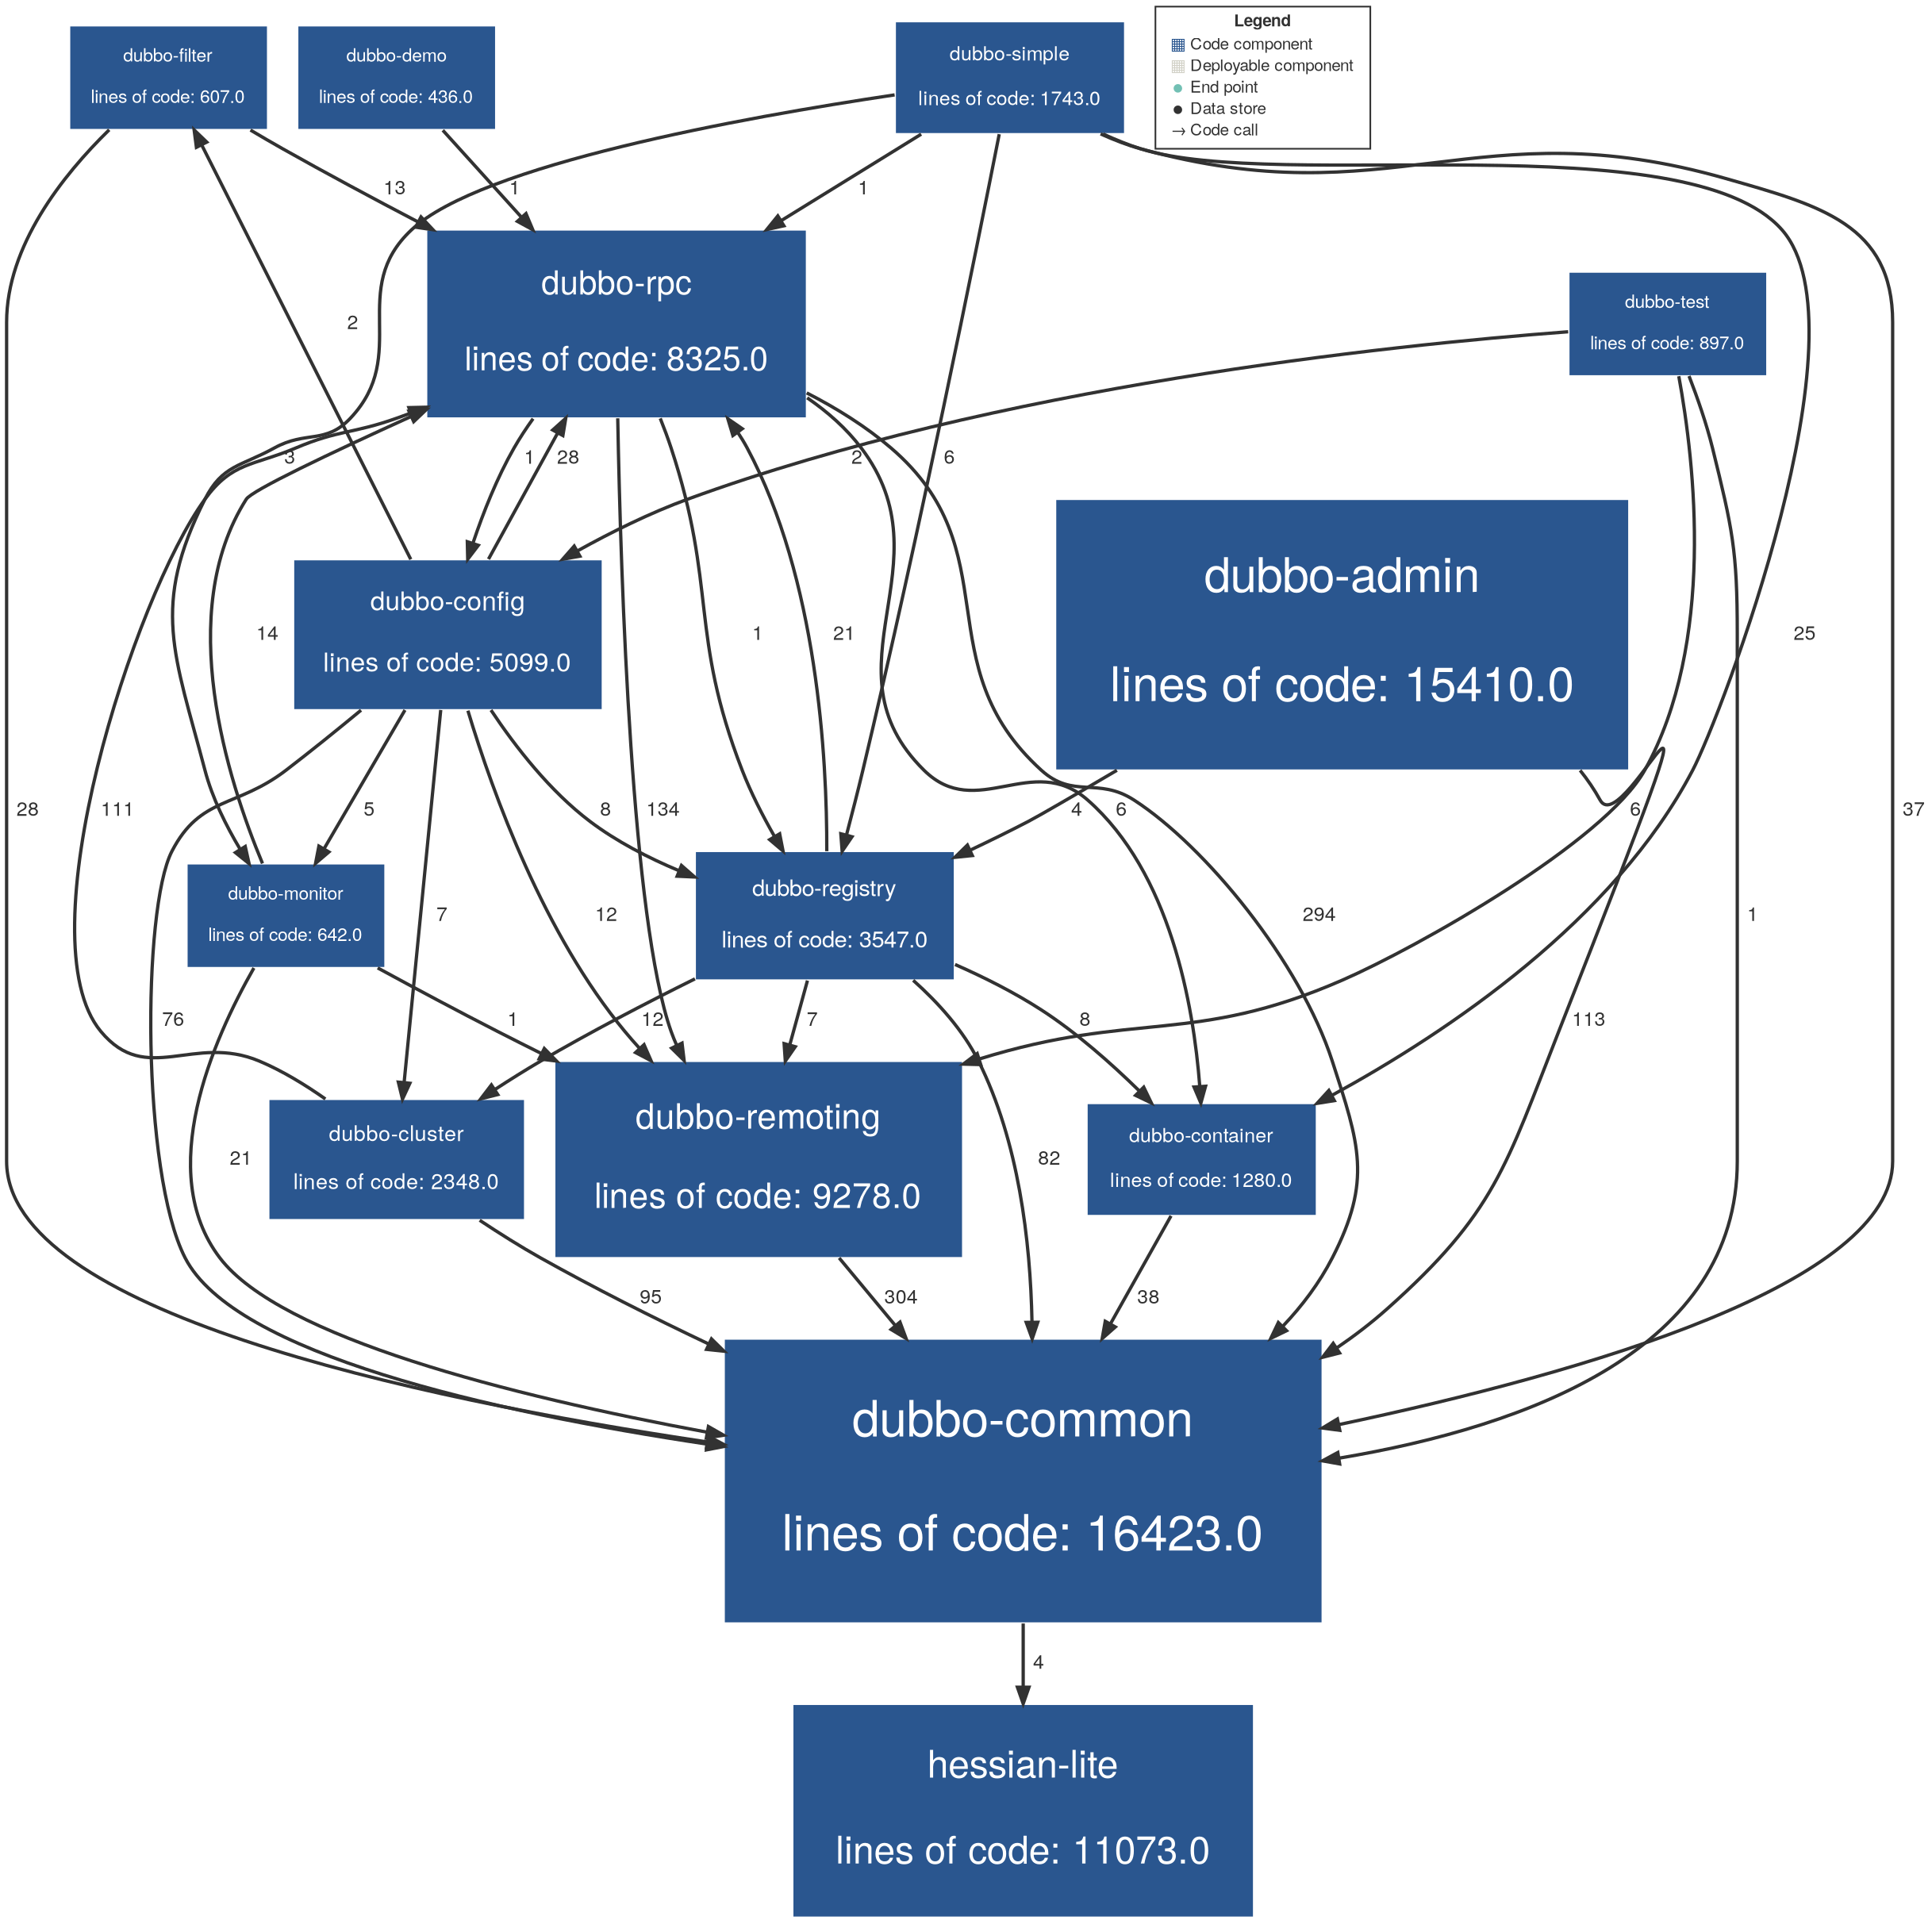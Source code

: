 digraph "Graph" {
compound=true
rankdir=TD
"com.alibaba:dubbo-common" [ shape="box" style="filled" fillcolor="#2A568F" penwidth="1" color="#FFFFFF" fontname="Helvetica Neue" fontcolor="#FFFFFF" fontsize="30" margin="0.48" label="dubbo-common

lines of code: 16423.0" ]
"com.alibaba:dubbo-filter" [ shape="box" style="filled" fillcolor="#2A568F" penwidth="1" color="#FFFFFF" fontname="Helvetica Neue" fontcolor="#FFFFFF" fontsize="11" margin="0.176" label="dubbo-filter

lines of code: 607.0" ]
"com.alibaba:hessian-lite" [ shape="box" style="filled" fillcolor="#2A568F" penwidth="1" color="#FFFFFF" fontname="Helvetica Neue" fontcolor="#FFFFFF" fontsize="23" margin="0.368" label="hessian-lite

lines of code: 11073.0" ]
"com.alibaba:dubbo-cluster" [ shape="box" style="filled" fillcolor="#2A568F" penwidth="1" color="#FFFFFF" fontname="Helvetica Neue" fontcolor="#FFFFFF" fontsize="13" margin="0.20800000000000002" label="dubbo-cluster

lines of code: 2348.0" ]
"com.alibaba:dubbo-admin" [ shape="box" style="filled" fillcolor="#2A568F" penwidth="1" color="#FFFFFF" fontname="Helvetica Neue" fontcolor="#FFFFFF" fontsize="29" margin="0.464" label="dubbo-admin

lines of code: 15410.0" ]
"com.alibaba:dubbo-simple" [ shape="box" style="filled" fillcolor="#2A568F" penwidth="1" color="#FFFFFF" fontname="Helvetica Neue" fontcolor="#FFFFFF" fontsize="12" margin="0.192" label="dubbo-simple

lines of code: 1743.0" ]
"com.alibaba:dubbo-registry" [ shape="box" style="filled" fillcolor="#2A568F" penwidth="1" color="#FFFFFF" fontname="Helvetica Neue" fontcolor="#FFFFFF" fontsize="14" margin="0.224" label="dubbo-registry

lines of code: 3547.0" ]
"com.alibaba:dubbo-monitor" [ shape="box" style="filled" fillcolor="#2A568F" penwidth="1" color="#FFFFFF" fontname="Helvetica Neue" fontcolor="#FFFFFF" fontsize="11" margin="0.176" label="dubbo-monitor

lines of code: 642.0" ]
"com.alibaba:dubbo-container" [ shape="box" style="filled" fillcolor="#2A568F" penwidth="1" color="#FFFFFF" fontname="Helvetica Neue" fontcolor="#FFFFFF" fontsize="12" margin="0.192" label="dubbo-container

lines of code: 1280.0" ]
"com.alibaba:dubbo-test" [ shape="box" style="filled" fillcolor="#2A568F" penwidth="1" color="#FFFFFF" fontname="Helvetica Neue" fontcolor="#FFFFFF" fontsize="11" margin="0.176" label="dubbo-test

lines of code: 897.0" ]
"com.alibaba:dubbo-demo" [ shape="box" style="filled" fillcolor="#2A568F" penwidth="1" color="#FFFFFF" fontname="Helvetica Neue" fontcolor="#FFFFFF" fontsize="11" margin="0.176" label="dubbo-demo

lines of code: 436.0" ]
"com.alibaba:dubbo-remoting" [ shape="box" style="filled" fillcolor="#2A568F" penwidth="1" color="#FFFFFF" fontname="Helvetica Neue" fontcolor="#FFFFFF" fontsize="21" margin="0.336" label="dubbo-remoting

lines of code: 9278.0" ]
"com.alibaba:dubbo-config" [ shape="box" style="filled" fillcolor="#2A568F" penwidth="1" color="#FFFFFF" fontname="Helvetica Neue" fontcolor="#FFFFFF" fontsize="16" margin="0.256" label="dubbo-config

lines of code: 5099.0" ]
"com.alibaba:dubbo-rpc" [ shape="box" style="filled" fillcolor="#2A568F" penwidth="1" color="#FFFFFF" fontname="Helvetica Neue" fontcolor="#FFFFFF" fontsize="20" margin="0.32" label="dubbo-rpc

lines of code: 8325.0" ]
"com.alibaba:dubbo-common" -> "com.alibaba:hessian-lite" [ penwidth="2" color="#323232" fontcolor="#323232" fontname="Helvetica Neue" fontsize="12" label="  4" ]
"com.alibaba:dubbo-filter" -> "com.alibaba:dubbo-common" [ penwidth="2" color="#323232" fontcolor="#323232" fontname="Helvetica Neue" fontsize="12" label="  28" ]
"com.alibaba:dubbo-filter" -> "com.alibaba:dubbo-rpc" [ penwidth="2" color="#323232" fontcolor="#323232" fontname="Helvetica Neue" fontsize="12" label="  13" ]
"com.alibaba:dubbo-cluster" -> "com.alibaba:dubbo-common" [ penwidth="2" color="#323232" fontcolor="#323232" fontname="Helvetica Neue" fontsize="12" label="  95" ]
"com.alibaba:dubbo-cluster" -> "com.alibaba:dubbo-rpc" [ penwidth="2" color="#323232" fontcolor="#323232" fontname="Helvetica Neue" fontsize="12" label="  111" ]
"com.alibaba:dubbo-admin" -> "com.alibaba:dubbo-common" [ penwidth="2" color="#323232" fontcolor="#323232" fontname="Helvetica Neue" fontsize="12" label="  113" ]
"com.alibaba:dubbo-admin" -> "com.alibaba:dubbo-registry" [ penwidth="2" color="#323232" fontcolor="#323232" fontname="Helvetica Neue" fontsize="12" label="  4" ]
"com.alibaba:dubbo-simple" -> "com.alibaba:dubbo-common" [ penwidth="2" color="#323232" fontcolor="#323232" fontname="Helvetica Neue" fontsize="12" label="  37" ]
"com.alibaba:dubbo-simple" -> "com.alibaba:dubbo-registry" [ penwidth="2" color="#323232" fontcolor="#323232" fontname="Helvetica Neue" fontsize="12" label="  6" ]
"com.alibaba:dubbo-simple" -> "com.alibaba:dubbo-monitor" [ penwidth="2" color="#323232" fontcolor="#323232" fontname="Helvetica Neue" fontsize="12" label="  3" ]
"com.alibaba:dubbo-simple" -> "com.alibaba:dubbo-container" [ penwidth="2" color="#323232" fontcolor="#323232" fontname="Helvetica Neue" fontsize="12" label="  25" ]
"com.alibaba:dubbo-simple" -> "com.alibaba:dubbo-rpc" [ penwidth="2" color="#323232" fontcolor="#323232" fontname="Helvetica Neue" fontsize="12" label="  1" ]
"com.alibaba:dubbo-registry" -> "com.alibaba:dubbo-common" [ penwidth="2" color="#323232" fontcolor="#323232" fontname="Helvetica Neue" fontsize="12" label="  82" ]
"com.alibaba:dubbo-registry" -> "com.alibaba:dubbo-cluster" [ penwidth="2" color="#323232" fontcolor="#323232" fontname="Helvetica Neue" fontsize="12" label="  12" ]
"com.alibaba:dubbo-registry" -> "com.alibaba:dubbo-container" [ penwidth="2" color="#323232" fontcolor="#323232" fontname="Helvetica Neue" fontsize="12" label="  8" ]
"com.alibaba:dubbo-registry" -> "com.alibaba:dubbo-remoting" [ penwidth="2" color="#323232" fontcolor="#323232" fontname="Helvetica Neue" fontsize="12" label="  7" ]
"com.alibaba:dubbo-registry" -> "com.alibaba:dubbo-rpc" [ penwidth="2" color="#323232" fontcolor="#323232" fontname="Helvetica Neue" fontsize="12" label="  21" ]
"com.alibaba:dubbo-monitor" -> "com.alibaba:dubbo-common" [ penwidth="2" color="#323232" fontcolor="#323232" fontname="Helvetica Neue" fontsize="12" label="  21" ]
"com.alibaba:dubbo-monitor" -> "com.alibaba:dubbo-remoting" [ penwidth="2" color="#323232" fontcolor="#323232" fontname="Helvetica Neue" fontsize="12" label="  1" ]
"com.alibaba:dubbo-monitor" -> "com.alibaba:dubbo-rpc" [ penwidth="2" color="#323232" fontcolor="#323232" fontname="Helvetica Neue" fontsize="12" label="  14" ]
"com.alibaba:dubbo-container" -> "com.alibaba:dubbo-common" [ penwidth="2" color="#323232" fontcolor="#323232" fontname="Helvetica Neue" fontsize="12" label="  38" ]
"com.alibaba:dubbo-test" -> "com.alibaba:dubbo-common" [ penwidth="2" color="#323232" fontcolor="#323232" fontname="Helvetica Neue" fontsize="12" label="  1" ]
"com.alibaba:dubbo-test" -> "com.alibaba:dubbo-remoting" [ penwidth="2" color="#323232" fontcolor="#323232" fontname="Helvetica Neue" fontsize="12" label="  6" ]
"com.alibaba:dubbo-test" -> "com.alibaba:dubbo-config" [ penwidth="2" color="#323232" fontcolor="#323232" fontname="Helvetica Neue" fontsize="12" label="  2" ]
"com.alibaba:dubbo-demo" -> "com.alibaba:dubbo-rpc" [ penwidth="2" color="#323232" fontcolor="#323232" fontname="Helvetica Neue" fontsize="12" label="  1" ]
"com.alibaba:dubbo-remoting" -> "com.alibaba:dubbo-common" [ penwidth="2" color="#323232" fontcolor="#323232" fontname="Helvetica Neue" fontsize="12" label="  304" ]
"com.alibaba:dubbo-config" -> "com.alibaba:dubbo-common" [ penwidth="2" color="#323232" fontcolor="#323232" fontname="Helvetica Neue" fontsize="12" label="  76" ]
"com.alibaba:dubbo-config" -> "com.alibaba:dubbo-filter" [ penwidth="2" color="#323232" fontcolor="#323232" fontname="Helvetica Neue" fontsize="12" label="  2" ]
"com.alibaba:dubbo-config" -> "com.alibaba:dubbo-cluster" [ penwidth="2" color="#323232" fontcolor="#323232" fontname="Helvetica Neue" fontsize="12" label="  7" ]
"com.alibaba:dubbo-config" -> "com.alibaba:dubbo-registry" [ penwidth="2" color="#323232" fontcolor="#323232" fontname="Helvetica Neue" fontsize="12" label="  8" ]
"com.alibaba:dubbo-config" -> "com.alibaba:dubbo-monitor" [ penwidth="2" color="#323232" fontcolor="#323232" fontname="Helvetica Neue" fontsize="12" label="  5" ]
"com.alibaba:dubbo-config" -> "com.alibaba:dubbo-remoting" [ penwidth="2" color="#323232" fontcolor="#323232" fontname="Helvetica Neue" fontsize="12" label="  12" ]
"com.alibaba:dubbo-config" -> "com.alibaba:dubbo-rpc" [ penwidth="2" color="#323232" fontcolor="#323232" fontname="Helvetica Neue" fontsize="12" label="  28" ]
"com.alibaba:dubbo-rpc" -> "com.alibaba:dubbo-common" [ penwidth="2" color="#323232" fontcolor="#323232" fontname="Helvetica Neue" fontsize="12" label="  294" ]
"com.alibaba:dubbo-rpc" -> "com.alibaba:dubbo-registry" [ penwidth="2" color="#323232" fontcolor="#323232" fontname="Helvetica Neue" fontsize="12" label="  1" ]
"com.alibaba:dubbo-rpc" -> "com.alibaba:dubbo-container" [ penwidth="2" color="#323232" fontcolor="#323232" fontname="Helvetica Neue" fontsize="12" label="  6" ]
"com.alibaba:dubbo-rpc" -> "com.alibaba:dubbo-remoting" [ penwidth="2" color="#323232" fontcolor="#323232" fontname="Helvetica Neue" fontsize="12" label="  134" ]
"com.alibaba:dubbo-rpc" -> "com.alibaba:dubbo-config" [ penwidth="2" color="#323232" fontcolor="#323232" fontname="Helvetica Neue" fontsize="12" label="  1" ]
"LEGEND" [ shape="box" style="filled" fillcolor="#FFFFFF" penwidth="1" color="#323232" fontname="Helvetica Neue" fontcolor="#323232" fontsize="10" label=<<TABLE BORDER="0" CELLPADDING="1" CELLSPACING="0">
<TR><TD COLSPAN="2"><B>Legend</B></TD></TR>
<TR><TD><FONT COLOR="#2A568F">&#9638;</FONT></TD><TD ALIGN="left">Code component</TD></TR>
<TR><TD><FONT COLOR="#D2D1C7">&#9638;</FONT></TD><TD ALIGN="left">Deployable component</TD></TR>
<TR><TD><FONT COLOR="#72C0B4">&#9679;</FONT></TD><TD ALIGN="left">End point</TD></TR>
<TR><TD><FONT COLOR="#323232">&#9679;</FONT></TD><TD ALIGN="left">Data store</TD></TR>
<TR><TD><FONT COLOR="#323232">&rarr;</FONT></TD><TD ALIGN="left">Code call</TD></TR>
</TABLE>
>  ]
}
